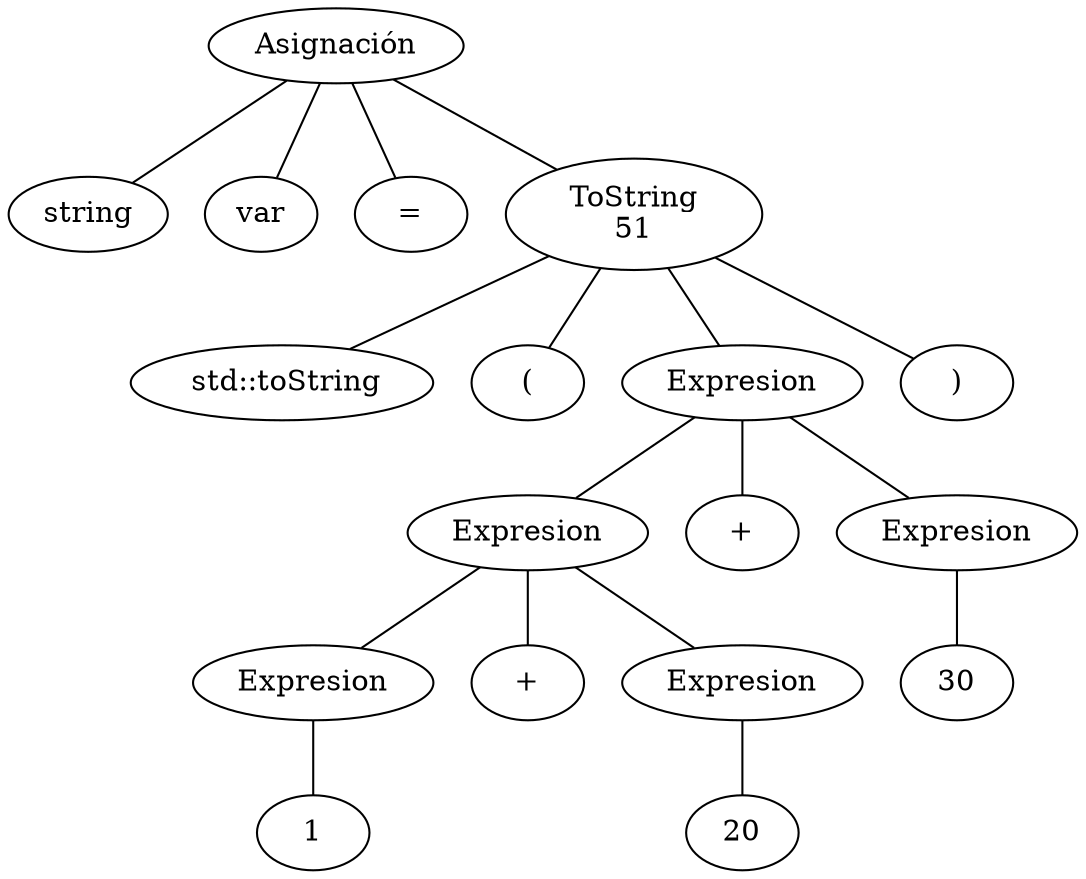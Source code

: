 graph {
ordering="out"
11[label="1"]
12[label="Expresion"]
12--11
13[label="20"]
14[label="Expresion"]
14--13
15[label="+"]
16[label="Expresion"]
16--12
16--15
16--14
17[label="30"]
18[label="Expresion"]
18--17
19[label="+"]
20[label="Expresion"]
20--16
20--19
20--18
21[label=" ToString 
51"]
22[label=" std::toString"]
23[label="("]
24[label=")"]
21--22
21--23
21--20
21--24
25[label="var"]
26[label="Asignación"]
27[label="string"]
28[label="="]
26--27
26--25
26--28
26--21

}